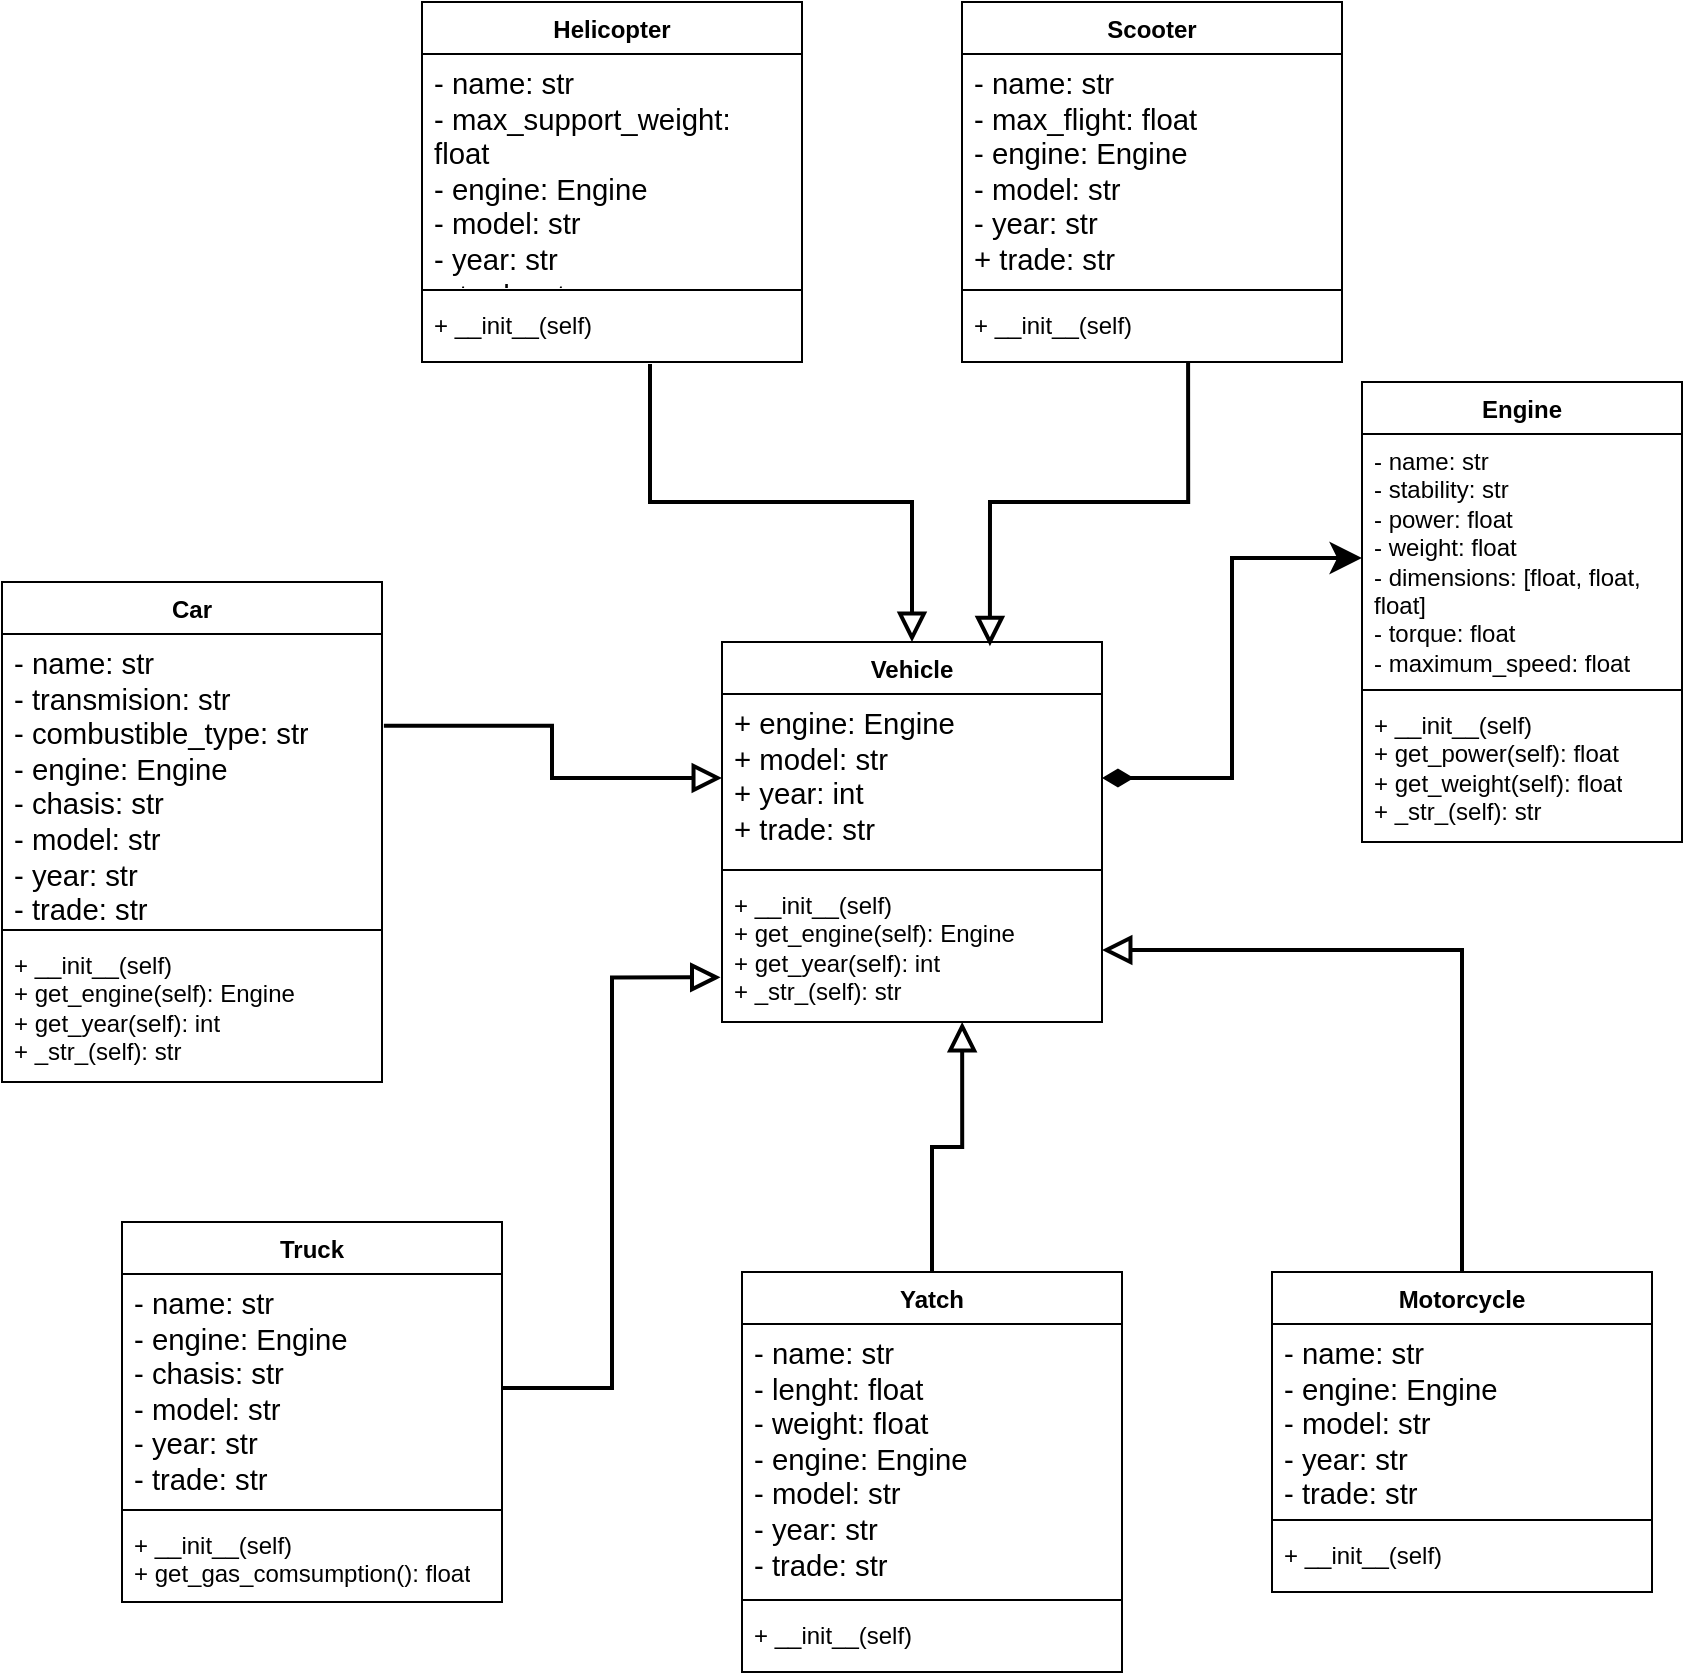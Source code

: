 <mxfile version="24.2.3" type="github">
  <diagram name="Página-1" id="eedE-8vt8fwJeMrb7Yjk">
    <mxGraphModel dx="1862" dy="1720" grid="1" gridSize="10" guides="1" tooltips="1" connect="1" arrows="1" fold="1" page="1" pageScale="1" pageWidth="827" pageHeight="1169" math="0" shadow="0">
      <root>
        <mxCell id="0" />
        <mxCell id="1" parent="0" />
        <mxCell id="3gyT0xV3nA0QMdRELgvz-1" value="Engine" style="swimlane;fontStyle=1;align=center;verticalAlign=top;childLayout=stackLayout;horizontal=1;startSize=26;horizontalStack=0;resizeParent=1;resizeParentMax=0;resizeLast=0;collapsible=1;marginBottom=0;whiteSpace=wrap;html=1;" parent="1" vertex="1">
          <mxGeometry x="660" y="-30" width="160" height="230" as="geometry" />
        </mxCell>
        <mxCell id="3gyT0xV3nA0QMdRELgvz-2" value="- name: str&lt;div&gt;-&amp;nbsp;&lt;span style=&quot;background-color: initial;&quot;&gt;stability: str&lt;/span&gt;&lt;/div&gt;&lt;div&gt;&lt;span style=&quot;background-color: initial;&quot;&gt;- power: float&lt;/span&gt;&lt;/div&gt;&lt;div&gt;&lt;span style=&quot;background-color: initial;&quot;&gt;- weight: float&lt;/span&gt;&lt;/div&gt;&lt;div&gt;&lt;span style=&quot;background-color: initial;&quot;&gt;- dimensions: [float, float, float]&lt;/span&gt;&lt;/div&gt;&lt;div&gt;&lt;span style=&quot;background-color: initial;&quot;&gt;- torque: float&lt;/span&gt;&lt;/div&gt;&lt;div&gt;&lt;span style=&quot;background-color: initial;&quot;&gt;- maximum_speed: float&lt;/span&gt;&lt;/div&gt;&lt;p class=&quot;MsoNormal&quot;&gt;&lt;span lang=&quot;ES-CO&quot;&gt;&lt;/span&gt;&lt;/p&gt;&lt;div&gt;&lt;br&gt;&lt;div&gt;&lt;br&gt;&lt;/div&gt;&lt;/div&gt;" style="text;strokeColor=none;fillColor=none;align=left;verticalAlign=top;spacingLeft=4;spacingRight=4;overflow=hidden;rotatable=0;points=[[0,0.5],[1,0.5]];portConstraint=eastwest;whiteSpace=wrap;html=1;" parent="3gyT0xV3nA0QMdRELgvz-1" vertex="1">
          <mxGeometry y="26" width="160" height="124" as="geometry" />
        </mxCell>
        <mxCell id="3gyT0xV3nA0QMdRELgvz-3" value="" style="line;strokeWidth=1;fillColor=none;align=left;verticalAlign=middle;spacingTop=-1;spacingLeft=3;spacingRight=3;rotatable=0;labelPosition=right;points=[];portConstraint=eastwest;strokeColor=inherit;" parent="3gyT0xV3nA0QMdRELgvz-1" vertex="1">
          <mxGeometry y="150" width="160" height="8" as="geometry" />
        </mxCell>
        <mxCell id="3gyT0xV3nA0QMdRELgvz-4" value="+ __init__(self)&lt;div&gt;+ get_power(self): float&lt;/div&gt;&lt;div&gt;+ get_weight(self): float&lt;/div&gt;&lt;div&gt;+ _str_(self): str&lt;/div&gt;" style="text;strokeColor=none;fillColor=none;align=left;verticalAlign=top;spacingLeft=4;spacingRight=4;overflow=hidden;rotatable=0;points=[[0,0.5],[1,0.5]];portConstraint=eastwest;whiteSpace=wrap;html=1;" parent="3gyT0xV3nA0QMdRELgvz-1" vertex="1">
          <mxGeometry y="158" width="160" height="72" as="geometry" />
        </mxCell>
        <mxCell id="3gyT0xV3nA0QMdRELgvz-5" value="Vehicle" style="swimlane;fontStyle=1;align=center;verticalAlign=top;childLayout=stackLayout;horizontal=1;startSize=26;horizontalStack=0;resizeParent=1;resizeParentMax=0;resizeLast=0;collapsible=1;marginBottom=0;whiteSpace=wrap;html=1;direction=east;" parent="1" vertex="1">
          <mxGeometry x="340" y="100" width="190" height="190" as="geometry">
            <mxRectangle x="200" y="150" width="80" height="30" as="alternateBounds" />
          </mxGeometry>
        </mxCell>
        <mxCell id="3gyT0xV3nA0QMdRELgvz-6" value="&lt;div&gt;&lt;div&gt;&lt;span style=&quot;background-color: initial; font-family: Calibri, sans-serif; font-size: 11pt;&quot;&gt;+ engine: Engine&lt;/span&gt;&lt;/div&gt;&lt;div&gt;&lt;span style=&quot;font-family: Calibri, sans-serif; font-size: 11pt; background-color: initial;&quot;&gt;+ model: str&lt;/span&gt;&lt;/div&gt;&lt;div&gt;&lt;span style=&quot;font-family: Calibri, sans-serif; font-size: 11pt; background-color: initial;&quot;&gt;+ year: int&lt;/span&gt;&lt;/div&gt;&lt;div&gt;&lt;font face=&quot;Calibri, sans-serif&quot;&gt;&lt;span style=&quot;font-size: 14.667px;&quot;&gt;+ trade: str&lt;/span&gt;&lt;/font&gt;&lt;/div&gt;&lt;/div&gt;" style="text;strokeColor=none;fillColor=none;align=left;verticalAlign=top;spacingLeft=4;spacingRight=4;overflow=hidden;rotatable=0;points=[[0,0.5],[1,0.5]];portConstraint=eastwest;whiteSpace=wrap;html=1;" parent="3gyT0xV3nA0QMdRELgvz-5" vertex="1">
          <mxGeometry y="26" width="190" height="84" as="geometry" />
        </mxCell>
        <mxCell id="3gyT0xV3nA0QMdRELgvz-7" value="" style="line;strokeWidth=1;fillColor=none;align=left;verticalAlign=middle;spacingTop=-1;spacingLeft=3;spacingRight=3;rotatable=0;labelPosition=right;points=[];portConstraint=eastwest;strokeColor=inherit;" parent="3gyT0xV3nA0QMdRELgvz-5" vertex="1">
          <mxGeometry y="110" width="190" height="8" as="geometry" />
        </mxCell>
        <mxCell id="3gyT0xV3nA0QMdRELgvz-8" value="+ __init__(self)&lt;div&gt;+ get_engine(self): Engine&lt;/div&gt;&lt;div&gt;+ get_year(self): int&lt;/div&gt;&lt;div&gt;+ _str_(self): str&lt;br&gt;&lt;div&gt;&lt;br&gt;&lt;/div&gt;&lt;p class=&quot;MsoNormal&quot;&gt;&lt;span lang=&quot;ES-CO&quot;&gt;&lt;/span&gt;&lt;/p&gt;&lt;/div&gt;" style="text;strokeColor=none;fillColor=none;align=left;verticalAlign=top;spacingLeft=4;spacingRight=4;overflow=hidden;rotatable=0;points=[[0,0.5],[1,0.5]];portConstraint=eastwest;whiteSpace=wrap;html=1;" parent="3gyT0xV3nA0QMdRELgvz-5" vertex="1">
          <mxGeometry y="118" width="190" height="72" as="geometry" />
        </mxCell>
        <mxCell id="3gyT0xV3nA0QMdRELgvz-9" style="edgeStyle=orthogonalEdgeStyle;rounded=0;orthogonalLoop=1;jettySize=auto;html=1;exitX=0;exitY=0.5;exitDx=0;exitDy=0;strokeColor=none;endArrow=diamondThin;endFill=1;" parent="1" source="3gyT0xV3nA0QMdRELgvz-2" target="3gyT0xV3nA0QMdRELgvz-6" edge="1">
          <mxGeometry relative="1" as="geometry" />
        </mxCell>
        <mxCell id="3gyT0xV3nA0QMdRELgvz-10" style="edgeStyle=orthogonalEdgeStyle;rounded=0;orthogonalLoop=1;jettySize=auto;html=1;exitX=1;exitY=0.5;exitDx=0;exitDy=0;entryX=0;entryY=0.5;entryDx=0;entryDy=0;endArrow=classic;endFill=1;strokeWidth=2;startArrow=diamondThin;startFill=1;endSize=10;startSize=10;" parent="1" source="3gyT0xV3nA0QMdRELgvz-6" target="3gyT0xV3nA0QMdRELgvz-2" edge="1">
          <mxGeometry relative="1" as="geometry" />
        </mxCell>
        <mxCell id="3gyT0xV3nA0QMdRELgvz-11" style="edgeStyle=orthogonalEdgeStyle;rounded=0;orthogonalLoop=1;jettySize=auto;html=1;exitX=0.5;exitY=0;exitDx=0;exitDy=0;entryX=1;entryY=0.5;entryDx=0;entryDy=0;strokeWidth=2;endArrow=block;endFill=0;endSize=10;startSize=10;" parent="1" source="3gyT0xV3nA0QMdRELgvz-12" target="3gyT0xV3nA0QMdRELgvz-8" edge="1">
          <mxGeometry relative="1" as="geometry">
            <Array as="points">
              <mxPoint x="710" y="254" />
            </Array>
          </mxGeometry>
        </mxCell>
        <mxCell id="3gyT0xV3nA0QMdRELgvz-12" value="Motorcycle" style="swimlane;fontStyle=1;align=center;verticalAlign=top;childLayout=stackLayout;horizontal=1;startSize=26;horizontalStack=0;resizeParent=1;resizeParentMax=0;resizeLast=0;collapsible=1;marginBottom=0;whiteSpace=wrap;html=1;direction=east;" parent="1" vertex="1">
          <mxGeometry x="615" y="415" width="190" height="160" as="geometry">
            <mxRectangle x="200" y="150" width="80" height="30" as="alternateBounds" />
          </mxGeometry>
        </mxCell>
        <mxCell id="3gyT0xV3nA0QMdRELgvz-13" value="&lt;div&gt;&lt;div&gt;&lt;span style=&quot;font-size:11.0pt;line-height:&lt;br/&gt;107%;font-family:&amp;quot;Calibri&amp;quot;,sans-serif;mso-ascii-theme-font:minor-latin;&lt;br/&gt;mso-fareast-font-family:Calibri;mso-fareast-theme-font:minor-latin;mso-hansi-theme-font:&lt;br/&gt;minor-latin;mso-bidi-font-family:&amp;quot;Times New Roman&amp;quot;;mso-bidi-theme-font:minor-bidi;&lt;br/&gt;mso-ansi-language:ES-CO;mso-fareast-language:EN-US;mso-bidi-language:AR-SA&quot; lang=&quot;ES-CO&quot;&gt;- name: str&amp;nbsp;&lt;/span&gt;&lt;/div&gt;&lt;div&gt;&lt;div&gt;&lt;span style=&quot;background-color: initial; font-family: Calibri, sans-serif; font-size: 11pt;&quot;&gt;- engine: Engine&lt;/span&gt;&lt;/div&gt;&lt;div&gt;&lt;span style=&quot;font-family: Calibri, sans-serif; font-size: 11pt; background-color: initial;&quot;&gt;- model: str&lt;/span&gt;&lt;/div&gt;&lt;div&gt;&lt;span style=&quot;font-family: Calibri, sans-serif; font-size: 11pt; background-color: initial;&quot;&gt;- year: str&lt;/span&gt;&lt;/div&gt;&lt;div&gt;&lt;font face=&quot;Calibri, sans-serif&quot;&gt;&lt;span style=&quot;font-size: 14.667px;&quot;&gt;- trade: str&lt;/span&gt;&lt;/font&gt;&lt;/div&gt;&lt;/div&gt;&lt;/div&gt;" style="text;strokeColor=none;fillColor=none;align=left;verticalAlign=top;spacingLeft=4;spacingRight=4;overflow=hidden;rotatable=0;points=[[0,0.5],[1,0.5]];portConstraint=eastwest;whiteSpace=wrap;html=1;" parent="3gyT0xV3nA0QMdRELgvz-12" vertex="1">
          <mxGeometry y="26" width="190" height="94" as="geometry" />
        </mxCell>
        <mxCell id="3gyT0xV3nA0QMdRELgvz-14" value="" style="line;strokeWidth=1;fillColor=none;align=left;verticalAlign=middle;spacingTop=-1;spacingLeft=3;spacingRight=3;rotatable=0;labelPosition=right;points=[];portConstraint=eastwest;strokeColor=inherit;" parent="3gyT0xV3nA0QMdRELgvz-12" vertex="1">
          <mxGeometry y="120" width="190" height="8" as="geometry" />
        </mxCell>
        <mxCell id="3gyT0xV3nA0QMdRELgvz-15" value="+ __init__(self)&lt;p class=&quot;MsoNormal&quot;&gt;&lt;span lang=&quot;ES-CO&quot;&gt;&lt;/span&gt;&lt;/p&gt;" style="text;strokeColor=none;fillColor=none;align=left;verticalAlign=top;spacingLeft=4;spacingRight=4;overflow=hidden;rotatable=0;points=[[0,0.5],[1,0.5]];portConstraint=eastwest;whiteSpace=wrap;html=1;" parent="3gyT0xV3nA0QMdRELgvz-12" vertex="1">
          <mxGeometry y="128" width="190" height="32" as="geometry" />
        </mxCell>
        <mxCell id="3gyT0xV3nA0QMdRELgvz-16" value="Yatch" style="swimlane;fontStyle=1;align=center;verticalAlign=top;childLayout=stackLayout;horizontal=1;startSize=26;horizontalStack=0;resizeParent=1;resizeParentMax=0;resizeLast=0;collapsible=1;marginBottom=0;whiteSpace=wrap;html=1;direction=east;" parent="1" vertex="1">
          <mxGeometry x="350" y="415" width="190" height="200" as="geometry">
            <mxRectangle x="200" y="150" width="80" height="30" as="alternateBounds" />
          </mxGeometry>
        </mxCell>
        <mxCell id="3gyT0xV3nA0QMdRELgvz-17" value="&lt;div&gt;&lt;div&gt;&lt;div&gt;&lt;span style=&quot;font-size: 11pt; font-family: Calibri, sans-serif;&quot; lang=&quot;ES-CO&quot;&gt;- name: str&amp;nbsp;&lt;/span&gt;&lt;/div&gt;&lt;div&gt;&lt;span style=&quot;font-size: 11pt; font-family: Calibri, sans-serif;&quot; lang=&quot;ES-CO&quot;&gt;- lenght: float&amp;nbsp;&lt;/span&gt;&lt;/div&gt;&lt;div&gt;&lt;span style=&quot;font-family: Calibri, sans-serif; font-size: 11pt; background-color: initial;&quot;&gt;- weight: float&lt;/span&gt;&lt;/div&gt;&lt;div&gt;&lt;div&gt;&lt;span style=&quot;background-color: initial; font-family: Calibri, sans-serif; font-size: 11pt;&quot;&gt;- engine: Engine&lt;/span&gt;&lt;/div&gt;&lt;div&gt;&lt;span style=&quot;font-family: Calibri, sans-serif; font-size: 11pt; background-color: initial;&quot;&gt;- model: str&lt;/span&gt;&lt;/div&gt;&lt;div&gt;&lt;span style=&quot;font-family: Calibri, sans-serif; font-size: 11pt; background-color: initial;&quot;&gt;- year: str&lt;/span&gt;&lt;/div&gt;&lt;div&gt;&lt;font face=&quot;Calibri, sans-serif&quot;&gt;&lt;span style=&quot;font-size: 14.667px;&quot;&gt;- trade: str&lt;/span&gt;&lt;/font&gt;&lt;/div&gt;&lt;/div&gt;&lt;/div&gt;&lt;/div&gt;" style="text;strokeColor=none;fillColor=none;align=left;verticalAlign=top;spacingLeft=4;spacingRight=4;overflow=hidden;rotatable=0;points=[[0,0.5],[1,0.5]];portConstraint=eastwest;whiteSpace=wrap;html=1;" parent="3gyT0xV3nA0QMdRELgvz-16" vertex="1">
          <mxGeometry y="26" width="190" height="134" as="geometry" />
        </mxCell>
        <mxCell id="3gyT0xV3nA0QMdRELgvz-18" value="" style="line;strokeWidth=1;fillColor=none;align=left;verticalAlign=middle;spacingTop=-1;spacingLeft=3;spacingRight=3;rotatable=0;labelPosition=right;points=[];portConstraint=eastwest;strokeColor=inherit;" parent="3gyT0xV3nA0QMdRELgvz-16" vertex="1">
          <mxGeometry y="160" width="190" height="8" as="geometry" />
        </mxCell>
        <mxCell id="3gyT0xV3nA0QMdRELgvz-19" value="+ __init__(self)&lt;p class=&quot;MsoNormal&quot;&gt;&lt;span lang=&quot;ES-CO&quot;&gt;&lt;/span&gt;&lt;/p&gt;" style="text;strokeColor=none;fillColor=none;align=left;verticalAlign=top;spacingLeft=4;spacingRight=4;overflow=hidden;rotatable=0;points=[[0,0.5],[1,0.5]];portConstraint=eastwest;whiteSpace=wrap;html=1;" parent="3gyT0xV3nA0QMdRELgvz-16" vertex="1">
          <mxGeometry y="168" width="190" height="32" as="geometry" />
        </mxCell>
        <mxCell id="3gyT0xV3nA0QMdRELgvz-20" value="Truck" style="swimlane;fontStyle=1;align=center;verticalAlign=top;childLayout=stackLayout;horizontal=1;startSize=26;horizontalStack=0;resizeParent=1;resizeParentMax=0;resizeLast=0;collapsible=1;marginBottom=0;whiteSpace=wrap;html=1;direction=east;" parent="1" vertex="1">
          <mxGeometry x="40" y="390" width="190" height="190" as="geometry">
            <mxRectangle x="200" y="150" width="80" height="30" as="alternateBounds" />
          </mxGeometry>
        </mxCell>
        <mxCell id="3gyT0xV3nA0QMdRELgvz-21" value="&lt;div&gt;&lt;div&gt;&lt;span style=&quot;font-size:11.0pt;line-height:&lt;br/&gt;107%;font-family:&amp;quot;Calibri&amp;quot;,sans-serif;mso-ascii-theme-font:minor-latin;&lt;br/&gt;mso-fareast-font-family:Calibri;mso-fareast-theme-font:minor-latin;mso-hansi-theme-font:&lt;br/&gt;minor-latin;mso-bidi-font-family:&amp;quot;Times New Roman&amp;quot;;mso-bidi-theme-font:minor-bidi;&lt;br/&gt;mso-ansi-language:ES-CO;mso-fareast-language:EN-US;mso-bidi-language:AR-SA&quot; lang=&quot;ES-CO&quot;&gt;- name: str&amp;nbsp;&lt;/span&gt;&lt;/div&gt;&lt;div&gt;&lt;span style=&quot;background-color: initial; font-family: Calibri, sans-serif; font-size: 11pt;&quot;&gt;- engine: Engine&lt;/span&gt;&lt;/div&gt;&lt;div&gt;&lt;span style=&quot;background-color: initial; font-family: Calibri, sans-serif; font-size: 11pt;&quot;&gt;- chasis: str&lt;/span&gt;&lt;/div&gt;&lt;div&gt;&lt;div&gt;&lt;span style=&quot;font-family: Calibri, sans-serif; font-size: 11pt; background-color: initial;&quot;&gt;- model: str&lt;/span&gt;&lt;/div&gt;&lt;div&gt;&lt;span style=&quot;font-family: Calibri, sans-serif; font-size: 11pt; background-color: initial;&quot;&gt;- year: str&lt;/span&gt;&lt;/div&gt;&lt;div&gt;&lt;font face=&quot;Calibri, sans-serif&quot;&gt;&lt;span style=&quot;font-size: 14.667px;&quot;&gt;- trade: str&lt;/span&gt;&lt;/font&gt;&lt;/div&gt;&lt;/div&gt;&lt;/div&gt;" style="text;strokeColor=none;fillColor=none;align=left;verticalAlign=top;spacingLeft=4;spacingRight=4;overflow=hidden;rotatable=0;points=[[0,0.5],[1,0.5]];portConstraint=eastwest;whiteSpace=wrap;html=1;" parent="3gyT0xV3nA0QMdRELgvz-20" vertex="1">
          <mxGeometry y="26" width="190" height="114" as="geometry" />
        </mxCell>
        <mxCell id="3gyT0xV3nA0QMdRELgvz-22" value="" style="line;strokeWidth=1;fillColor=none;align=left;verticalAlign=middle;spacingTop=-1;spacingLeft=3;spacingRight=3;rotatable=0;labelPosition=right;points=[];portConstraint=eastwest;strokeColor=inherit;" parent="3gyT0xV3nA0QMdRELgvz-20" vertex="1">
          <mxGeometry y="140" width="190" height="8" as="geometry" />
        </mxCell>
        <mxCell id="3gyT0xV3nA0QMdRELgvz-23" value="+ __init__(self)&lt;div&gt;+&amp;nbsp;&lt;span style=&quot;background-color: initial;&quot;&gt;get_gas_comsumption(): float&lt;/span&gt;&lt;/div&gt;&lt;p class=&quot;MsoNormal&quot;&gt;&lt;span lang=&quot;ES-CO&quot;&gt;&lt;/span&gt;&lt;/p&gt;" style="text;strokeColor=none;fillColor=none;align=left;verticalAlign=top;spacingLeft=4;spacingRight=4;overflow=hidden;rotatable=0;points=[[0,0.5],[1,0.5]];portConstraint=eastwest;whiteSpace=wrap;html=1;" parent="3gyT0xV3nA0QMdRELgvz-20" vertex="1">
          <mxGeometry y="148" width="190" height="42" as="geometry" />
        </mxCell>
        <mxCell id="3gyT0xV3nA0QMdRELgvz-24" value="Car" style="swimlane;fontStyle=1;align=center;verticalAlign=top;childLayout=stackLayout;horizontal=1;startSize=26;horizontalStack=0;resizeParent=1;resizeParentMax=0;resizeLast=0;collapsible=1;marginBottom=0;whiteSpace=wrap;html=1;direction=east;" parent="1" vertex="1">
          <mxGeometry x="-20" y="70" width="190" height="250" as="geometry">
            <mxRectangle x="200" y="150" width="80" height="30" as="alternateBounds" />
          </mxGeometry>
        </mxCell>
        <mxCell id="3gyT0xV3nA0QMdRELgvz-25" value="&lt;div&gt;&lt;div&gt;&lt;span style=&quot;font-size:11.0pt;line-height:&lt;br/&gt;107%;font-family:&amp;quot;Calibri&amp;quot;,sans-serif;mso-ascii-theme-font:minor-latin;&lt;br/&gt;mso-fareast-font-family:Calibri;mso-fareast-theme-font:minor-latin;mso-hansi-theme-font:&lt;br/&gt;minor-latin;mso-bidi-font-family:&amp;quot;Times New Roman&amp;quot;;mso-bidi-theme-font:minor-bidi;&lt;br/&gt;mso-ansi-language:ES-CO;mso-fareast-language:EN-US;mso-bidi-language:AR-SA&quot; lang=&quot;ES-CO&quot;&gt;- name: str&lt;/span&gt;&lt;/div&gt;&lt;div&gt;&lt;font face=&quot;Calibri, sans-serif&quot;&gt;&lt;span style=&quot;font-size: 14.667px;&quot;&gt;- transmision: str&lt;/span&gt;&lt;/font&gt;&lt;/div&gt;&lt;div&gt;&lt;font face=&quot;Calibri, sans-serif&quot;&gt;&lt;span style=&quot;font-size: 14.667px;&quot;&gt;- combustible_type: str&lt;/span&gt;&lt;/font&gt;&lt;/div&gt;&lt;div&gt;&lt;div&gt;&lt;span style=&quot;background-color: initial; font-family: Calibri, sans-serif; font-size: 11pt;&quot;&gt;- engine: Engine&lt;/span&gt;&lt;/div&gt;&lt;div&gt;&lt;span style=&quot;font-family: Calibri, sans-serif; font-size: 11pt; background-color: initial;&quot;&gt;- chasis: str&lt;/span&gt;&lt;/div&gt;&lt;div&gt;&lt;span style=&quot;font-family: Calibri, sans-serif; font-size: 11pt; background-color: initial;&quot;&gt;- model: str&lt;/span&gt;&lt;/div&gt;&lt;div&gt;&lt;span style=&quot;font-family: Calibri, sans-serif; font-size: 11pt; background-color: initial;&quot;&gt;- year: str&lt;/span&gt;&lt;/div&gt;&lt;div&gt;&lt;font face=&quot;Calibri, sans-serif&quot;&gt;&lt;span style=&quot;font-size: 14.667px;&quot;&gt;- trade: str&lt;/span&gt;&lt;/font&gt;&lt;/div&gt;&lt;/div&gt;&lt;/div&gt;" style="text;strokeColor=none;fillColor=none;align=left;verticalAlign=top;spacingLeft=4;spacingRight=4;overflow=hidden;rotatable=0;points=[[0,0.5],[1,0.5]];portConstraint=eastwest;whiteSpace=wrap;html=1;" parent="3gyT0xV3nA0QMdRELgvz-24" vertex="1">
          <mxGeometry y="26" width="190" height="144" as="geometry" />
        </mxCell>
        <mxCell id="3gyT0xV3nA0QMdRELgvz-26" value="" style="line;strokeWidth=1;fillColor=none;align=left;verticalAlign=middle;spacingTop=-1;spacingLeft=3;spacingRight=3;rotatable=0;labelPosition=right;points=[];portConstraint=eastwest;strokeColor=inherit;" parent="3gyT0xV3nA0QMdRELgvz-24" vertex="1">
          <mxGeometry y="170" width="190" height="8" as="geometry" />
        </mxCell>
        <mxCell id="3gyT0xV3nA0QMdRELgvz-27" value="+ __init__(self)&lt;div&gt;&lt;div&gt;+ get_engine(self): Engine&lt;/div&gt;&lt;div&gt;+ get_year(self): int&lt;/div&gt;&lt;div&gt;+ _str_(self): str&lt;br&gt;&lt;div&gt;&lt;br&gt;&lt;/div&gt;&lt;/div&gt;&lt;div&gt;&lt;br&gt;&lt;/div&gt;&lt;p class=&quot;MsoNormal&quot;&gt;&lt;span lang=&quot;ES-CO&quot;&gt;&lt;/span&gt;&lt;/p&gt;&lt;/div&gt;" style="text;strokeColor=none;fillColor=none;align=left;verticalAlign=top;spacingLeft=4;spacingRight=4;overflow=hidden;rotatable=0;points=[[0,0.5],[1,0.5]];portConstraint=eastwest;whiteSpace=wrap;html=1;" parent="3gyT0xV3nA0QMdRELgvz-24" vertex="1">
          <mxGeometry y="178" width="190" height="72" as="geometry" />
        </mxCell>
        <mxCell id="3gyT0xV3nA0QMdRELgvz-28" style="edgeStyle=orthogonalEdgeStyle;rounded=0;orthogonalLoop=1;jettySize=auto;html=1;exitX=0.5;exitY=0;exitDx=0;exitDy=0;strokeWidth=2;endArrow=block;endFill=0;endSize=10;startSize=10;entryX=0.632;entryY=1;entryDx=0;entryDy=0;entryPerimeter=0;" parent="1" source="3gyT0xV3nA0QMdRELgvz-16" target="3gyT0xV3nA0QMdRELgvz-8" edge="1">
          <mxGeometry relative="1" as="geometry">
            <mxPoint x="390" y="353" as="targetPoint" />
          </mxGeometry>
        </mxCell>
        <mxCell id="3gyT0xV3nA0QMdRELgvz-29" style="edgeStyle=orthogonalEdgeStyle;rounded=0;orthogonalLoop=1;jettySize=auto;html=1;exitX=1;exitY=0.5;exitDx=0;exitDy=0;entryX=-0.004;entryY=0.69;entryDx=0;entryDy=0;entryPerimeter=0;strokeWidth=2;endArrow=block;endFill=0;endSize=10;startSize=10;" parent="1" source="3gyT0xV3nA0QMdRELgvz-21" target="3gyT0xV3nA0QMdRELgvz-8" edge="1">
          <mxGeometry relative="1" as="geometry" />
        </mxCell>
        <mxCell id="3gyT0xV3nA0QMdRELgvz-30" style="edgeStyle=orthogonalEdgeStyle;rounded=0;orthogonalLoop=1;jettySize=auto;html=1;entryX=0;entryY=0.5;entryDx=0;entryDy=0;strokeWidth=2;endArrow=block;endFill=0;endSize=10;startSize=10;exitX=1.005;exitY=0.319;exitDx=0;exitDy=0;exitPerimeter=0;" parent="1" source="3gyT0xV3nA0QMdRELgvz-25" target="3gyT0xV3nA0QMdRELgvz-6" edge="1">
          <mxGeometry relative="1" as="geometry">
            <mxPoint x="160" y="170" as="sourcePoint" />
          </mxGeometry>
        </mxCell>
        <mxCell id="3gyT0xV3nA0QMdRELgvz-31" value="Helicopter" style="swimlane;fontStyle=1;align=center;verticalAlign=top;childLayout=stackLayout;horizontal=1;startSize=26;horizontalStack=0;resizeParent=1;resizeParentMax=0;resizeLast=0;collapsible=1;marginBottom=0;whiteSpace=wrap;html=1;direction=east;" parent="1" vertex="1">
          <mxGeometry x="190" y="-220" width="190" height="180" as="geometry">
            <mxRectangle x="200" y="150" width="80" height="30" as="alternateBounds" />
          </mxGeometry>
        </mxCell>
        <mxCell id="3gyT0xV3nA0QMdRELgvz-32" value="&lt;div&gt;&lt;span style=&quot;font-size:11.0pt;line-height:&lt;br/&gt;107%;font-family:&amp;quot;Calibri&amp;quot;,sans-serif;mso-ascii-theme-font:minor-latin;&lt;br/&gt;mso-fareast-font-family:Calibri;mso-fareast-theme-font:minor-latin;mso-hansi-theme-font:&lt;br/&gt;minor-latin;mso-bidi-font-family:&amp;quot;Times New Roman&amp;quot;;mso-bidi-theme-font:minor-bidi;&lt;br/&gt;mso-ansi-language:ES-CO;mso-fareast-language:EN-US;mso-bidi-language:AR-SA&quot; lang=&quot;ES-CO&quot;&gt;- name: str&lt;/span&gt;&lt;/div&gt;&lt;div&gt;&lt;span style=&quot;font-size:11.0pt;line-height:&lt;br/&gt;107%;font-family:&amp;quot;Calibri&amp;quot;,sans-serif;mso-ascii-theme-font:minor-latin;&lt;br/&gt;mso-fareast-font-family:Calibri;mso-fareast-theme-font:minor-latin;mso-hansi-theme-font:&lt;br/&gt;minor-latin;mso-bidi-font-family:&amp;quot;Times New Roman&amp;quot;;mso-bidi-theme-font:minor-bidi;&lt;br/&gt;mso-ansi-language:ES-CO;mso-fareast-language:EN-US;mso-bidi-language:AR-SA&quot; lang=&quot;ES-CO&quot;&gt;- max_support_weight: float&lt;/span&gt;&lt;/div&gt;&lt;div&gt;&lt;div&gt;&lt;span style=&quot;background-color: initial; font-family: Calibri, sans-serif; font-size: 11pt;&quot;&gt;- engine: Engine&lt;/span&gt;&lt;/div&gt;&lt;div&gt;&lt;span style=&quot;background-color: initial; font-family: Calibri, sans-serif; font-size: 11pt;&quot;&gt;- model: str&lt;/span&gt;&lt;br&gt;&lt;/div&gt;&lt;div&gt;&lt;span style=&quot;font-family: Calibri, sans-serif; font-size: 11pt; background-color: initial;&quot;&gt;- year: str&lt;/span&gt;&lt;/div&gt;&lt;div&gt;&lt;font face=&quot;Calibri, sans-serif&quot;&gt;&lt;span style=&quot;font-size: 14.667px;&quot;&gt;+ trade: str&lt;br&gt;&lt;/span&gt;&lt;/font&gt;&lt;/div&gt;&lt;/div&gt;" style="text;strokeColor=none;fillColor=none;align=left;verticalAlign=top;spacingLeft=4;spacingRight=4;overflow=hidden;rotatable=0;points=[[0,0.5],[1,0.5]];portConstraint=eastwest;whiteSpace=wrap;html=1;" parent="3gyT0xV3nA0QMdRELgvz-31" vertex="1">
          <mxGeometry y="26" width="190" height="114" as="geometry" />
        </mxCell>
        <mxCell id="3gyT0xV3nA0QMdRELgvz-33" value="" style="line;strokeWidth=1;fillColor=none;align=left;verticalAlign=middle;spacingTop=-1;spacingLeft=3;spacingRight=3;rotatable=0;labelPosition=right;points=[];portConstraint=eastwest;strokeColor=inherit;" parent="3gyT0xV3nA0QMdRELgvz-31" vertex="1">
          <mxGeometry y="140" width="190" height="8" as="geometry" />
        </mxCell>
        <mxCell id="3gyT0xV3nA0QMdRELgvz-34" value="+ __init__(self)&lt;div&gt;&lt;br&gt;&lt;/div&gt;&lt;p class=&quot;MsoNormal&quot;&gt;&lt;span lang=&quot;ES-CO&quot;&gt;&lt;/span&gt;&lt;/p&gt;" style="text;strokeColor=none;fillColor=none;align=left;verticalAlign=top;spacingLeft=4;spacingRight=4;overflow=hidden;rotatable=0;points=[[0,0.5],[1,0.5]];portConstraint=eastwest;whiteSpace=wrap;html=1;" parent="3gyT0xV3nA0QMdRELgvz-31" vertex="1">
          <mxGeometry y="148" width="190" height="32" as="geometry" />
        </mxCell>
        <mxCell id="3gyT0xV3nA0QMdRELgvz-35" value="Scooter" style="swimlane;fontStyle=1;align=center;verticalAlign=top;childLayout=stackLayout;horizontal=1;startSize=26;horizontalStack=0;resizeParent=1;resizeParentMax=0;resizeLast=0;collapsible=1;marginBottom=0;whiteSpace=wrap;html=1;direction=east;" parent="1" vertex="1">
          <mxGeometry x="460" y="-220" width="190" height="180" as="geometry">
            <mxRectangle x="200" y="150" width="80" height="30" as="alternateBounds" />
          </mxGeometry>
        </mxCell>
        <mxCell id="3gyT0xV3nA0QMdRELgvz-36" value="&lt;div&gt;&lt;div&gt;&lt;span style=&quot;font-size:11.0pt;line-height:&lt;br/&gt;107%;font-family:&amp;quot;Calibri&amp;quot;,sans-serif;mso-ascii-theme-font:minor-latin;&lt;br/&gt;mso-fareast-font-family:Calibri;mso-fareast-theme-font:minor-latin;mso-hansi-theme-font:&lt;br/&gt;minor-latin;mso-bidi-font-family:&amp;quot;Times New Roman&amp;quot;;mso-bidi-theme-font:minor-bidi;&lt;br/&gt;mso-ansi-language:ES-CO;mso-fareast-language:EN-US;mso-bidi-language:AR-SA&quot; lang=&quot;ES-CO&quot;&gt;- name: str&lt;/span&gt;&lt;/div&gt;&lt;div&gt;&lt;span style=&quot;font-size:11.0pt;line-height:&lt;br/&gt;107%;font-family:&amp;quot;Calibri&amp;quot;,sans-serif;mso-ascii-theme-font:minor-latin;&lt;br/&gt;mso-fareast-font-family:Calibri;mso-fareast-theme-font:minor-latin;mso-hansi-theme-font:&lt;br/&gt;minor-latin;mso-bidi-font-family:&amp;quot;Times New Roman&amp;quot;;mso-bidi-theme-font:minor-bidi;&lt;br/&gt;mso-ansi-language:ES-CO;mso-fareast-language:EN-US;mso-bidi-language:AR-SA&quot; lang=&quot;ES-CO&quot;&gt;- max_flight: float&lt;/span&gt;&lt;/div&gt;&lt;div&gt;&lt;span style=&quot;background-color: initial; font-family: Calibri, sans-serif; font-size: 11pt;&quot;&gt;- engine: Engine&lt;/span&gt;&lt;/div&gt;&lt;div&gt;&lt;div&gt;&lt;span style=&quot;font-family: Calibri, sans-serif; font-size: 11pt; background-color: initial;&quot;&gt;- model: str&lt;/span&gt;&lt;/div&gt;&lt;div&gt;&lt;span style=&quot;font-family: Calibri, sans-serif; font-size: 11pt; background-color: initial;&quot;&gt;- year: str&lt;/span&gt;&lt;/div&gt;&lt;div&gt;&lt;font face=&quot;Calibri, sans-serif&quot;&gt;&lt;span style=&quot;font-size: 14.667px;&quot;&gt;+ trade: str&lt;/span&gt;&lt;/font&gt;&lt;/div&gt;&lt;/div&gt;&lt;/div&gt;" style="text;strokeColor=none;fillColor=none;align=left;verticalAlign=top;spacingLeft=4;spacingRight=4;overflow=hidden;rotatable=0;points=[[0,0.5],[1,0.5]];portConstraint=eastwest;whiteSpace=wrap;html=1;" parent="3gyT0xV3nA0QMdRELgvz-35" vertex="1">
          <mxGeometry y="26" width="190" height="114" as="geometry" />
        </mxCell>
        <mxCell id="3gyT0xV3nA0QMdRELgvz-37" value="" style="line;strokeWidth=1;fillColor=none;align=left;verticalAlign=middle;spacingTop=-1;spacingLeft=3;spacingRight=3;rotatable=0;labelPosition=right;points=[];portConstraint=eastwest;strokeColor=inherit;" parent="3gyT0xV3nA0QMdRELgvz-35" vertex="1">
          <mxGeometry y="140" width="190" height="8" as="geometry" />
        </mxCell>
        <mxCell id="3gyT0xV3nA0QMdRELgvz-38" value="+ __init__(self)&lt;div&gt;&lt;br&gt;&lt;/div&gt;&lt;p class=&quot;MsoNormal&quot;&gt;&lt;span lang=&quot;ES-CO&quot;&gt;&lt;/span&gt;&lt;/p&gt;" style="text;strokeColor=none;fillColor=none;align=left;verticalAlign=top;spacingLeft=4;spacingRight=4;overflow=hidden;rotatable=0;points=[[0,0.5],[1,0.5]];portConstraint=eastwest;whiteSpace=wrap;html=1;" parent="3gyT0xV3nA0QMdRELgvz-35" vertex="1">
          <mxGeometry y="148" width="190" height="32" as="geometry" />
        </mxCell>
        <mxCell id="3gyT0xV3nA0QMdRELgvz-40" style="edgeStyle=orthogonalEdgeStyle;rounded=0;orthogonalLoop=1;jettySize=auto;html=1;exitX=0.6;exitY=1.031;exitDx=0;exitDy=0;exitPerimeter=0;strokeWidth=2;endArrow=block;endFill=0;endSize=10;startSize=10;" parent="1" source="3gyT0xV3nA0QMdRELgvz-34" target="3gyT0xV3nA0QMdRELgvz-5" edge="1">
          <mxGeometry relative="1" as="geometry" />
        </mxCell>
        <mxCell id="3gyT0xV3nA0QMdRELgvz-41" style="edgeStyle=orthogonalEdgeStyle;rounded=0;orthogonalLoop=1;jettySize=auto;html=1;exitX=0.595;exitY=1;exitDx=0;exitDy=0;entryX=0.705;entryY=0.011;entryDx=0;entryDy=0;entryPerimeter=0;exitPerimeter=0;strokeWidth=2;endSize=10;startSize=10;endArrow=block;endFill=0;" parent="1" source="3gyT0xV3nA0QMdRELgvz-38" target="3gyT0xV3nA0QMdRELgvz-5" edge="1">
          <mxGeometry relative="1" as="geometry" />
        </mxCell>
      </root>
    </mxGraphModel>
  </diagram>
</mxfile>
